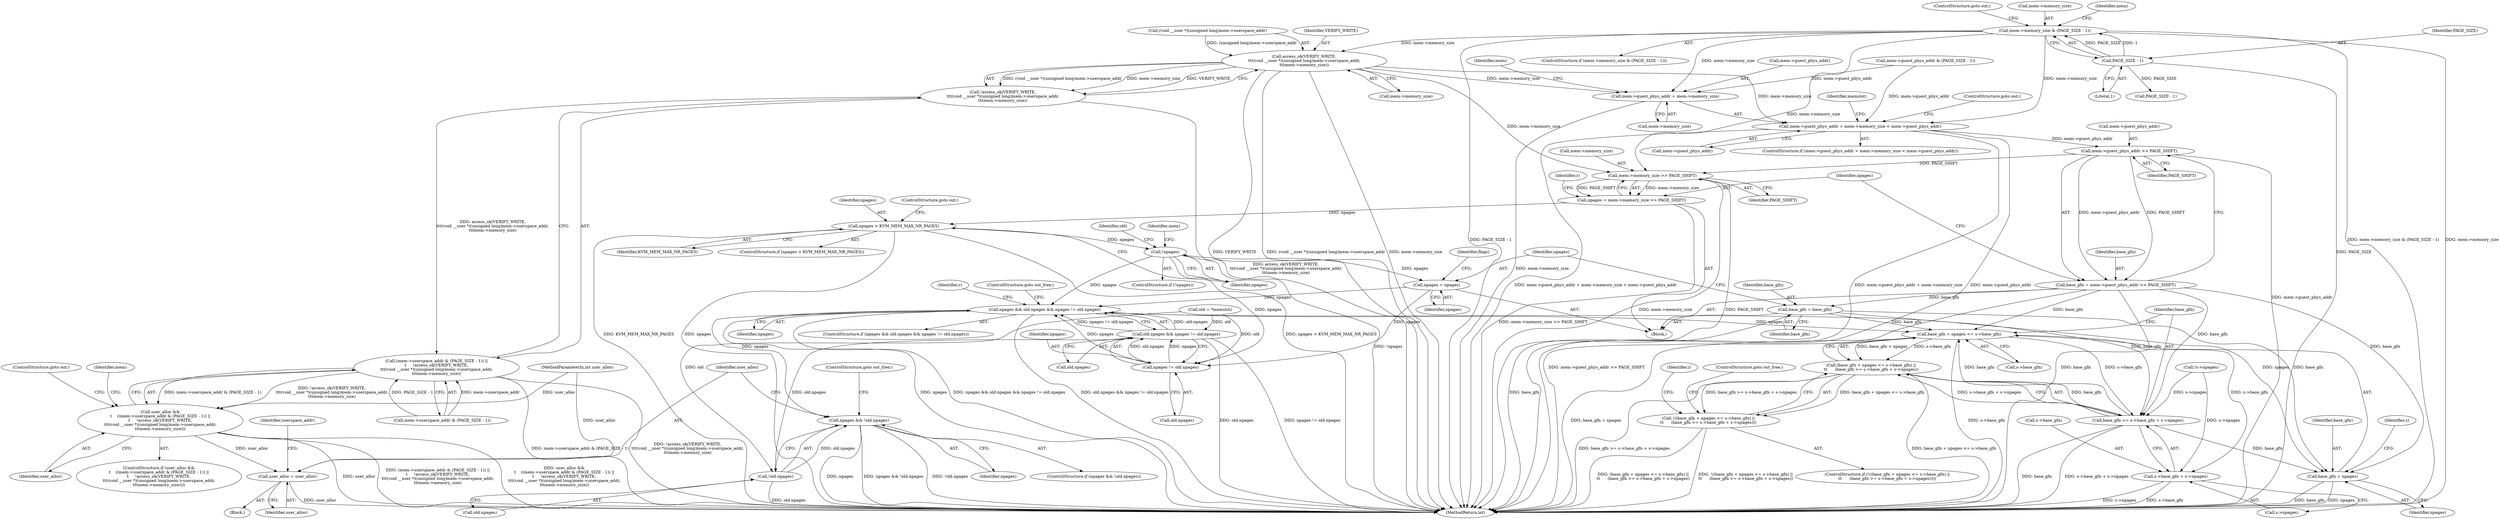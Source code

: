 digraph "0_linux_12d6e7538e2d418c08f082b1b44ffa5fb7270ed8@pointer" {
"1000136" [label="(Call,mem->memory_size & (PAGE_SIZE - 1))"];
"1000140" [label="(Call,PAGE_SIZE - 1)"];
"1000165" [label="(Call,access_ok(VERIFY_WRITE,\n\t\t\t(void __user *)(unsigned long)mem->userspace_addr,\n\t\t\tmem->memory_size))"];
"1000164" [label="(Call,!access_ok(VERIFY_WRITE,\n\t\t\t(void __user *)(unsigned long)mem->userspace_addr,\n\t\t\tmem->memory_size))"];
"1000156" [label="(Call,(mem->userspace_addr & (PAGE_SIZE - 1)) ||\n\t     !access_ok(VERIFY_WRITE,\n\t\t\t(void __user *)(unsigned long)mem->userspace_addr,\n\t\t\tmem->memory_size))"];
"1000154" [label="(Call,user_alloc &&\n\t    ((mem->userspace_addr & (PAGE_SIZE - 1)) ||\n\t     !access_ok(VERIFY_WRITE,\n\t\t\t(void __user *)(unsigned long)mem->userspace_addr,\n\t\t\tmem->memory_size)))"];
"1000345" [label="(Call,user_alloc = user_alloc)"];
"1000186" [label="(Call,mem->guest_phys_addr + mem->memory_size < mem->guest_phys_addr)"];
"1000209" [label="(Call,mem->guest_phys_addr >> PAGE_SHIFT)"];
"1000207" [label="(Call,base_gfn = mem->guest_phys_addr >> PAGE_SHIFT)"];
"1000247" [label="(Call,base_gfn = base_gfn)"];
"1000313" [label="(Call,base_gfn + npages <= s->base_gfn)"];
"1000312" [label="(Call,(base_gfn + npages <= s->base_gfn) ||\n\t\t      (base_gfn >= s->base_gfn + s->npages))"];
"1000311" [label="(Call,!((base_gfn + npages <= s->base_gfn) ||\n\t\t      (base_gfn >= s->base_gfn + s->npages)))"];
"1000320" [label="(Call,base_gfn >= s->base_gfn + s->npages)"];
"1000314" [label="(Call,base_gfn + npages)"];
"1000322" [label="(Call,s->base_gfn + s->npages)"];
"1000216" [label="(Call,mem->memory_size >> PAGE_SHIFT)"];
"1000214" [label="(Call,npages = mem->memory_size >> PAGE_SHIFT)"];
"1000226" [label="(Call,npages > KVM_MEM_MAX_NR_PAGES)"];
"1000231" [label="(Call,!npages)"];
"1000250" [label="(Call,npages = npages)"];
"1000263" [label="(Call,npages && old.npages && npages != old.npages)"];
"1000338" [label="(Call,npages && !old.npages)"];
"1000269" [label="(Call,npages != old.npages)"];
"1000265" [label="(Call,old.npages && npages != old.npages)"];
"1000340" [label="(Call,!old.npages)"];
"1000187" [label="(Call,mem->guest_phys_addr + mem->memory_size)"];
"1000345" [label="(Call,user_alloc = user_alloc)"];
"1000195" [label="(Identifier,mem)"];
"1000222" [label="(Identifier,r)"];
"1000310" [label="(ControlStructure,if (!((base_gfn + npages <= s->base_gfn) ||\n\t\t      (base_gfn >= s->base_gfn + s->npages))))"];
"1000320" [label="(Call,base_gfn >= s->base_gfn + s->npages)"];
"1000493" [label="(MethodReturn,int)"];
"1000216" [label="(Call,mem->memory_size >> PAGE_SHIFT)"];
"1000341" [label="(Call,old.npages)"];
"1000174" [label="(Call,mem->memory_size)"];
"1000318" [label="(Identifier,s)"];
"1000315" [label="(Identifier,base_gfn)"];
"1000269" [label="(Call,npages != old.npages)"];
"1000187" [label="(Call,mem->guest_phys_addr + mem->memory_size)"];
"1000316" [label="(Identifier,npages)"];
"1000149" [label="(Call,PAGE_SIZE - 1)"];
"1000287" [label="(Identifier,i)"];
"1000226" [label="(Call,npages > KVM_MEM_MAX_NR_PAGES)"];
"1000225" [label="(ControlStructure,if (npages > KVM_MEM_MAX_NR_PAGES))"];
"1000321" [label="(Identifier,base_gfn)"];
"1000329" [label="(ControlStructure,goto out_free;)"];
"1000214" [label="(Call,npages = mem->memory_size >> PAGE_SHIFT)"];
"1000220" [label="(Identifier,PAGE_SHIFT)"];
"1000323" [label="(Call,s->base_gfn)"];
"1000238" [label="(Call,old = *memslot)"];
"1000186" [label="(Call,mem->guest_phys_addr + mem->memory_size < mem->guest_phys_addr)"];
"1000266" [label="(Call,old.npages)"];
"1000215" [label="(Identifier,npages)"];
"1000208" [label="(Identifier,base_gfn)"];
"1000231" [label="(Call,!npages)"];
"1000349" [label="(Identifier,userspace_addr)"];
"1000194" [label="(Call,mem->guest_phys_addr)"];
"1000270" [label="(Identifier,npages)"];
"1000116" [label="(Block,)"];
"1000251" [label="(Identifier,npages)"];
"1000314" [label="(Call,base_gfn + npages)"];
"1000154" [label="(Call,user_alloc &&\n\t    ((mem->userspace_addr & (PAGE_SIZE - 1)) ||\n\t     !access_ok(VERIFY_WRITE,\n\t\t\t(void __user *)(unsigned long)mem->userspace_addr,\n\t\t\tmem->memory_size)))"];
"1000264" [label="(Identifier,npages)"];
"1000217" [label="(Call,mem->memory_size)"];
"1000262" [label="(ControlStructure,if (npages && old.npages && npages != old.npages))"];
"1000235" [label="(Identifier,mem)"];
"1000188" [label="(Call,mem->guest_phys_addr)"];
"1000213" [label="(Identifier,PAGE_SHIFT)"];
"1000156" [label="(Call,(mem->userspace_addr & (PAGE_SIZE - 1)) ||\n\t     !access_ok(VERIFY_WRITE,\n\t\t\t(void __user *)(unsigned long)mem->userspace_addr,\n\t\t\tmem->memory_size))"];
"1000197" [label="(ControlStructure,goto out;)"];
"1000145" [label="(Call,mem->guest_phys_addr & (PAGE_SIZE - 1))"];
"1000140" [label="(Call,PAGE_SIZE - 1)"];
"1000250" [label="(Call,npages = npages)"];
"1000249" [label="(Identifier,base_gfn)"];
"1000141" [label="(Identifier,PAGE_SIZE)"];
"1000239" [label="(Identifier,old)"];
"1000313" [label="(Call,base_gfn + npages <= s->base_gfn)"];
"1000191" [label="(Call,mem->memory_size)"];
"1000230" [label="(ControlStructure,if (!npages))"];
"1000322" [label="(Call,s->base_gfn + s->npages)"];
"1000276" [label="(Identifier,r)"];
"1000136" [label="(Call,mem->memory_size & (PAGE_SIZE - 1))"];
"1000229" [label="(ControlStructure,goto out;)"];
"1000177" [label="(ControlStructure,goto out;)"];
"1000346" [label="(Identifier,user_alloc)"];
"1000210" [label="(Call,mem->guest_phys_addr)"];
"1000153" [label="(ControlStructure,if (user_alloc &&\n\t    ((mem->userspace_addr & (PAGE_SIZE - 1)) ||\n\t     !access_ok(VERIFY_WRITE,\n\t\t\t(void __user *)(unsigned long)mem->userspace_addr,\n\t\t\tmem->memory_size))))"];
"1000274" [label="(ControlStructure,goto out_free;)"];
"1000337" [label="(ControlStructure,if (npages && !old.npages))"];
"1000207" [label="(Call,base_gfn = mem->guest_phys_addr >> PAGE_SHIFT)"];
"1000232" [label="(Identifier,npages)"];
"1000347" [label="(Identifier,user_alloc)"];
"1000265" [label="(Call,old.npages && npages != old.npages)"];
"1000305" [label="(Call,!s->npages)"];
"1000338" [label="(Call,npages && !old.npages)"];
"1000355" [label="(ControlStructure,goto out_free;)"];
"1000143" [label="(ControlStructure,goto out;)"];
"1000317" [label="(Call,s->base_gfn)"];
"1000167" [label="(Call,(void __user *)(unsigned long)mem->userspace_addr)"];
"1000247" [label="(Call,base_gfn = base_gfn)"];
"1000340" [label="(Call,!old.npages)"];
"1000185" [label="(ControlStructure,if (mem->guest_phys_addr + mem->memory_size < mem->guest_phys_addr))"];
"1000248" [label="(Identifier,base_gfn)"];
"1000263" [label="(Call,npages && old.npages && npages != old.npages)"];
"1000344" [label="(Block,)"];
"1000137" [label="(Call,mem->memory_size)"];
"1000326" [label="(Call,s->npages)"];
"1000271" [label="(Call,old.npages)"];
"1000254" [label="(Identifier,flags)"];
"1000312" [label="(Call,(base_gfn + npages <= s->base_gfn) ||\n\t\t      (base_gfn >= s->base_gfn + s->npages))"];
"1000339" [label="(Identifier,npages)"];
"1000157" [label="(Call,mem->userspace_addr & (PAGE_SIZE - 1))"];
"1000199" [label="(Identifier,memslot)"];
"1000228" [label="(Identifier,KVM_MEM_MAX_NR_PAGES)"];
"1000142" [label="(Literal,1)"];
"1000252" [label="(Identifier,npages)"];
"1000227" [label="(Identifier,npages)"];
"1000311" [label="(Call,!((base_gfn + npages <= s->base_gfn) ||\n\t\t      (base_gfn >= s->base_gfn + s->npages)))"];
"1000115" [label="(MethodParameterIn,int user_alloc)"];
"1000181" [label="(Identifier,mem)"];
"1000147" [label="(Identifier,mem)"];
"1000209" [label="(Call,mem->guest_phys_addr >> PAGE_SHIFT)"];
"1000155" [label="(Identifier,user_alloc)"];
"1000166" [label="(Identifier,VERIFY_WRITE)"];
"1000135" [label="(ControlStructure,if (mem->memory_size & (PAGE_SIZE - 1)))"];
"1000165" [label="(Call,access_ok(VERIFY_WRITE,\n\t\t\t(void __user *)(unsigned long)mem->userspace_addr,\n\t\t\tmem->memory_size))"];
"1000164" [label="(Call,!access_ok(VERIFY_WRITE,\n\t\t\t(void __user *)(unsigned long)mem->userspace_addr,\n\t\t\tmem->memory_size))"];
"1000136" -> "1000135"  [label="AST: "];
"1000136" -> "1000140"  [label="CFG: "];
"1000137" -> "1000136"  [label="AST: "];
"1000140" -> "1000136"  [label="AST: "];
"1000143" -> "1000136"  [label="CFG: "];
"1000147" -> "1000136"  [label="CFG: "];
"1000136" -> "1000493"  [label="DDG: PAGE_SIZE - 1"];
"1000136" -> "1000493"  [label="DDG: mem->memory_size & (PAGE_SIZE - 1)"];
"1000136" -> "1000493"  [label="DDG: mem->memory_size"];
"1000140" -> "1000136"  [label="DDG: PAGE_SIZE"];
"1000140" -> "1000136"  [label="DDG: 1"];
"1000136" -> "1000165"  [label="DDG: mem->memory_size"];
"1000136" -> "1000186"  [label="DDG: mem->memory_size"];
"1000136" -> "1000187"  [label="DDG: mem->memory_size"];
"1000136" -> "1000216"  [label="DDG: mem->memory_size"];
"1000140" -> "1000142"  [label="CFG: "];
"1000141" -> "1000140"  [label="AST: "];
"1000142" -> "1000140"  [label="AST: "];
"1000140" -> "1000493"  [label="DDG: PAGE_SIZE"];
"1000140" -> "1000149"  [label="DDG: PAGE_SIZE"];
"1000165" -> "1000164"  [label="AST: "];
"1000165" -> "1000174"  [label="CFG: "];
"1000166" -> "1000165"  [label="AST: "];
"1000167" -> "1000165"  [label="AST: "];
"1000174" -> "1000165"  [label="AST: "];
"1000164" -> "1000165"  [label="CFG: "];
"1000165" -> "1000493"  [label="DDG: VERIFY_WRITE"];
"1000165" -> "1000493"  [label="DDG: (void __user *)(unsigned long)mem->userspace_addr"];
"1000165" -> "1000493"  [label="DDG: mem->memory_size"];
"1000165" -> "1000164"  [label="DDG: VERIFY_WRITE"];
"1000165" -> "1000164"  [label="DDG: (void __user *)(unsigned long)mem->userspace_addr"];
"1000165" -> "1000164"  [label="DDG: mem->memory_size"];
"1000167" -> "1000165"  [label="DDG: (unsigned long)mem->userspace_addr"];
"1000165" -> "1000186"  [label="DDG: mem->memory_size"];
"1000165" -> "1000187"  [label="DDG: mem->memory_size"];
"1000165" -> "1000216"  [label="DDG: mem->memory_size"];
"1000164" -> "1000156"  [label="AST: "];
"1000156" -> "1000164"  [label="CFG: "];
"1000164" -> "1000493"  [label="DDG: access_ok(VERIFY_WRITE,\n\t\t\t(void __user *)(unsigned long)mem->userspace_addr,\n\t\t\tmem->memory_size)"];
"1000164" -> "1000156"  [label="DDG: access_ok(VERIFY_WRITE,\n\t\t\t(void __user *)(unsigned long)mem->userspace_addr,\n\t\t\tmem->memory_size)"];
"1000156" -> "1000154"  [label="AST: "];
"1000156" -> "1000157"  [label="CFG: "];
"1000157" -> "1000156"  [label="AST: "];
"1000154" -> "1000156"  [label="CFG: "];
"1000156" -> "1000493"  [label="DDG: !access_ok(VERIFY_WRITE,\n\t\t\t(void __user *)(unsigned long)mem->userspace_addr,\n\t\t\tmem->memory_size)"];
"1000156" -> "1000493"  [label="DDG: mem->userspace_addr & (PAGE_SIZE - 1)"];
"1000156" -> "1000154"  [label="DDG: mem->userspace_addr & (PAGE_SIZE - 1)"];
"1000156" -> "1000154"  [label="DDG: !access_ok(VERIFY_WRITE,\n\t\t\t(void __user *)(unsigned long)mem->userspace_addr,\n\t\t\tmem->memory_size)"];
"1000157" -> "1000156"  [label="DDG: mem->userspace_addr"];
"1000157" -> "1000156"  [label="DDG: PAGE_SIZE - 1"];
"1000154" -> "1000153"  [label="AST: "];
"1000154" -> "1000155"  [label="CFG: "];
"1000155" -> "1000154"  [label="AST: "];
"1000177" -> "1000154"  [label="CFG: "];
"1000181" -> "1000154"  [label="CFG: "];
"1000154" -> "1000493"  [label="DDG: user_alloc &&\n\t    ((mem->userspace_addr & (PAGE_SIZE - 1)) ||\n\t     !access_ok(VERIFY_WRITE,\n\t\t\t(void __user *)(unsigned long)mem->userspace_addr,\n\t\t\tmem->memory_size))"];
"1000154" -> "1000493"  [label="DDG: user_alloc"];
"1000154" -> "1000493"  [label="DDG: (mem->userspace_addr & (PAGE_SIZE - 1)) ||\n\t     !access_ok(VERIFY_WRITE,\n\t\t\t(void __user *)(unsigned long)mem->userspace_addr,\n\t\t\tmem->memory_size)"];
"1000115" -> "1000154"  [label="DDG: user_alloc"];
"1000154" -> "1000345"  [label="DDG: user_alloc"];
"1000345" -> "1000344"  [label="AST: "];
"1000345" -> "1000347"  [label="CFG: "];
"1000346" -> "1000345"  [label="AST: "];
"1000347" -> "1000345"  [label="AST: "];
"1000349" -> "1000345"  [label="CFG: "];
"1000345" -> "1000493"  [label="DDG: user_alloc"];
"1000115" -> "1000345"  [label="DDG: user_alloc"];
"1000186" -> "1000185"  [label="AST: "];
"1000186" -> "1000194"  [label="CFG: "];
"1000187" -> "1000186"  [label="AST: "];
"1000194" -> "1000186"  [label="AST: "];
"1000197" -> "1000186"  [label="CFG: "];
"1000199" -> "1000186"  [label="CFG: "];
"1000186" -> "1000493"  [label="DDG: mem->guest_phys_addr + mem->memory_size < mem->guest_phys_addr"];
"1000186" -> "1000493"  [label="DDG: mem->guest_phys_addr + mem->memory_size"];
"1000186" -> "1000493"  [label="DDG: mem->guest_phys_addr"];
"1000145" -> "1000186"  [label="DDG: mem->guest_phys_addr"];
"1000186" -> "1000209"  [label="DDG: mem->guest_phys_addr"];
"1000209" -> "1000207"  [label="AST: "];
"1000209" -> "1000213"  [label="CFG: "];
"1000210" -> "1000209"  [label="AST: "];
"1000213" -> "1000209"  [label="AST: "];
"1000207" -> "1000209"  [label="CFG: "];
"1000209" -> "1000493"  [label="DDG: mem->guest_phys_addr"];
"1000209" -> "1000207"  [label="DDG: mem->guest_phys_addr"];
"1000209" -> "1000207"  [label="DDG: PAGE_SHIFT"];
"1000209" -> "1000216"  [label="DDG: PAGE_SHIFT"];
"1000207" -> "1000116"  [label="AST: "];
"1000208" -> "1000207"  [label="AST: "];
"1000215" -> "1000207"  [label="CFG: "];
"1000207" -> "1000493"  [label="DDG: mem->guest_phys_addr >> PAGE_SHIFT"];
"1000207" -> "1000493"  [label="DDG: base_gfn"];
"1000207" -> "1000247"  [label="DDG: base_gfn"];
"1000207" -> "1000313"  [label="DDG: base_gfn"];
"1000207" -> "1000314"  [label="DDG: base_gfn"];
"1000207" -> "1000320"  [label="DDG: base_gfn"];
"1000247" -> "1000116"  [label="AST: "];
"1000247" -> "1000249"  [label="CFG: "];
"1000248" -> "1000247"  [label="AST: "];
"1000249" -> "1000247"  [label="AST: "];
"1000251" -> "1000247"  [label="CFG: "];
"1000247" -> "1000493"  [label="DDG: base_gfn"];
"1000247" -> "1000313"  [label="DDG: base_gfn"];
"1000247" -> "1000314"  [label="DDG: base_gfn"];
"1000247" -> "1000320"  [label="DDG: base_gfn"];
"1000313" -> "1000312"  [label="AST: "];
"1000313" -> "1000317"  [label="CFG: "];
"1000314" -> "1000313"  [label="AST: "];
"1000317" -> "1000313"  [label="AST: "];
"1000321" -> "1000313"  [label="CFG: "];
"1000312" -> "1000313"  [label="CFG: "];
"1000313" -> "1000493"  [label="DDG: base_gfn + npages"];
"1000313" -> "1000493"  [label="DDG: s->base_gfn"];
"1000313" -> "1000312"  [label="DDG: base_gfn + npages"];
"1000313" -> "1000312"  [label="DDG: s->base_gfn"];
"1000320" -> "1000313"  [label="DDG: base_gfn"];
"1000263" -> "1000313"  [label="DDG: npages"];
"1000313" -> "1000320"  [label="DDG: s->base_gfn"];
"1000313" -> "1000322"  [label="DDG: s->base_gfn"];
"1000312" -> "1000311"  [label="AST: "];
"1000312" -> "1000320"  [label="CFG: "];
"1000320" -> "1000312"  [label="AST: "];
"1000311" -> "1000312"  [label="CFG: "];
"1000312" -> "1000493"  [label="DDG: base_gfn + npages <= s->base_gfn"];
"1000312" -> "1000493"  [label="DDG: base_gfn >= s->base_gfn + s->npages"];
"1000312" -> "1000311"  [label="DDG: base_gfn + npages <= s->base_gfn"];
"1000312" -> "1000311"  [label="DDG: base_gfn >= s->base_gfn + s->npages"];
"1000320" -> "1000312"  [label="DDG: base_gfn"];
"1000320" -> "1000312"  [label="DDG: s->base_gfn + s->npages"];
"1000311" -> "1000310"  [label="AST: "];
"1000329" -> "1000311"  [label="CFG: "];
"1000287" -> "1000311"  [label="CFG: "];
"1000311" -> "1000493"  [label="DDG: (base_gfn + npages <= s->base_gfn) ||\n\t\t      (base_gfn >= s->base_gfn + s->npages)"];
"1000311" -> "1000493"  [label="DDG: !((base_gfn + npages <= s->base_gfn) ||\n\t\t      (base_gfn >= s->base_gfn + s->npages))"];
"1000320" -> "1000322"  [label="CFG: "];
"1000321" -> "1000320"  [label="AST: "];
"1000322" -> "1000320"  [label="AST: "];
"1000320" -> "1000493"  [label="DDG: s->base_gfn + s->npages"];
"1000320" -> "1000493"  [label="DDG: base_gfn"];
"1000320" -> "1000314"  [label="DDG: base_gfn"];
"1000305" -> "1000320"  [label="DDG: s->npages"];
"1000314" -> "1000316"  [label="CFG: "];
"1000315" -> "1000314"  [label="AST: "];
"1000316" -> "1000314"  [label="AST: "];
"1000318" -> "1000314"  [label="CFG: "];
"1000314" -> "1000493"  [label="DDG: base_gfn"];
"1000314" -> "1000493"  [label="DDG: npages"];
"1000263" -> "1000314"  [label="DDG: npages"];
"1000322" -> "1000326"  [label="CFG: "];
"1000323" -> "1000322"  [label="AST: "];
"1000326" -> "1000322"  [label="AST: "];
"1000322" -> "1000493"  [label="DDG: s->npages"];
"1000322" -> "1000493"  [label="DDG: s->base_gfn"];
"1000305" -> "1000322"  [label="DDG: s->npages"];
"1000216" -> "1000214"  [label="AST: "];
"1000216" -> "1000220"  [label="CFG: "];
"1000217" -> "1000216"  [label="AST: "];
"1000220" -> "1000216"  [label="AST: "];
"1000214" -> "1000216"  [label="CFG: "];
"1000216" -> "1000493"  [label="DDG: mem->memory_size"];
"1000216" -> "1000493"  [label="DDG: PAGE_SHIFT"];
"1000216" -> "1000214"  [label="DDG: mem->memory_size"];
"1000216" -> "1000214"  [label="DDG: PAGE_SHIFT"];
"1000214" -> "1000116"  [label="AST: "];
"1000215" -> "1000214"  [label="AST: "];
"1000222" -> "1000214"  [label="CFG: "];
"1000214" -> "1000493"  [label="DDG: mem->memory_size >> PAGE_SHIFT"];
"1000214" -> "1000226"  [label="DDG: npages"];
"1000226" -> "1000225"  [label="AST: "];
"1000226" -> "1000228"  [label="CFG: "];
"1000227" -> "1000226"  [label="AST: "];
"1000228" -> "1000226"  [label="AST: "];
"1000229" -> "1000226"  [label="CFG: "];
"1000232" -> "1000226"  [label="CFG: "];
"1000226" -> "1000493"  [label="DDG: npages"];
"1000226" -> "1000493"  [label="DDG: npages > KVM_MEM_MAX_NR_PAGES"];
"1000226" -> "1000493"  [label="DDG: KVM_MEM_MAX_NR_PAGES"];
"1000226" -> "1000231"  [label="DDG: npages"];
"1000231" -> "1000230"  [label="AST: "];
"1000231" -> "1000232"  [label="CFG: "];
"1000232" -> "1000231"  [label="AST: "];
"1000235" -> "1000231"  [label="CFG: "];
"1000239" -> "1000231"  [label="CFG: "];
"1000231" -> "1000493"  [label="DDG: !npages"];
"1000231" -> "1000250"  [label="DDG: npages"];
"1000231" -> "1000263"  [label="DDG: npages"];
"1000231" -> "1000269"  [label="DDG: npages"];
"1000250" -> "1000116"  [label="AST: "];
"1000250" -> "1000252"  [label="CFG: "];
"1000251" -> "1000250"  [label="AST: "];
"1000252" -> "1000250"  [label="AST: "];
"1000254" -> "1000250"  [label="CFG: "];
"1000250" -> "1000263"  [label="DDG: npages"];
"1000250" -> "1000269"  [label="DDG: npages"];
"1000263" -> "1000262"  [label="AST: "];
"1000263" -> "1000264"  [label="CFG: "];
"1000263" -> "1000265"  [label="CFG: "];
"1000264" -> "1000263"  [label="AST: "];
"1000265" -> "1000263"  [label="AST: "];
"1000274" -> "1000263"  [label="CFG: "];
"1000276" -> "1000263"  [label="CFG: "];
"1000263" -> "1000493"  [label="DDG: old.npages && npages != old.npages"];
"1000263" -> "1000493"  [label="DDG: npages"];
"1000263" -> "1000493"  [label="DDG: npages && old.npages && npages != old.npages"];
"1000269" -> "1000263"  [label="DDG: npages"];
"1000265" -> "1000263"  [label="DDG: old.npages"];
"1000265" -> "1000263"  [label="DDG: npages != old.npages"];
"1000263" -> "1000338"  [label="DDG: npages"];
"1000338" -> "1000337"  [label="AST: "];
"1000338" -> "1000339"  [label="CFG: "];
"1000338" -> "1000340"  [label="CFG: "];
"1000339" -> "1000338"  [label="AST: "];
"1000340" -> "1000338"  [label="AST: "];
"1000346" -> "1000338"  [label="CFG: "];
"1000355" -> "1000338"  [label="CFG: "];
"1000338" -> "1000493"  [label="DDG: npages"];
"1000338" -> "1000493"  [label="DDG: npages && !old.npages"];
"1000338" -> "1000493"  [label="DDG: !old.npages"];
"1000340" -> "1000338"  [label="DDG: old.npages"];
"1000269" -> "1000265"  [label="AST: "];
"1000269" -> "1000271"  [label="CFG: "];
"1000270" -> "1000269"  [label="AST: "];
"1000271" -> "1000269"  [label="AST: "];
"1000265" -> "1000269"  [label="CFG: "];
"1000269" -> "1000265"  [label="DDG: old.npages"];
"1000269" -> "1000265"  [label="DDG: npages"];
"1000238" -> "1000269"  [label="DDG: old"];
"1000265" -> "1000266"  [label="CFG: "];
"1000266" -> "1000265"  [label="AST: "];
"1000265" -> "1000493"  [label="DDG: npages != old.npages"];
"1000265" -> "1000493"  [label="DDG: old.npages"];
"1000238" -> "1000265"  [label="DDG: old"];
"1000265" -> "1000340"  [label="DDG: old.npages"];
"1000340" -> "1000341"  [label="CFG: "];
"1000341" -> "1000340"  [label="AST: "];
"1000340" -> "1000493"  [label="DDG: old.npages"];
"1000238" -> "1000340"  [label="DDG: old"];
"1000187" -> "1000191"  [label="CFG: "];
"1000188" -> "1000187"  [label="AST: "];
"1000191" -> "1000187"  [label="AST: "];
"1000195" -> "1000187"  [label="CFG: "];
"1000187" -> "1000493"  [label="DDG: mem->memory_size"];
"1000145" -> "1000187"  [label="DDG: mem->guest_phys_addr"];
}
